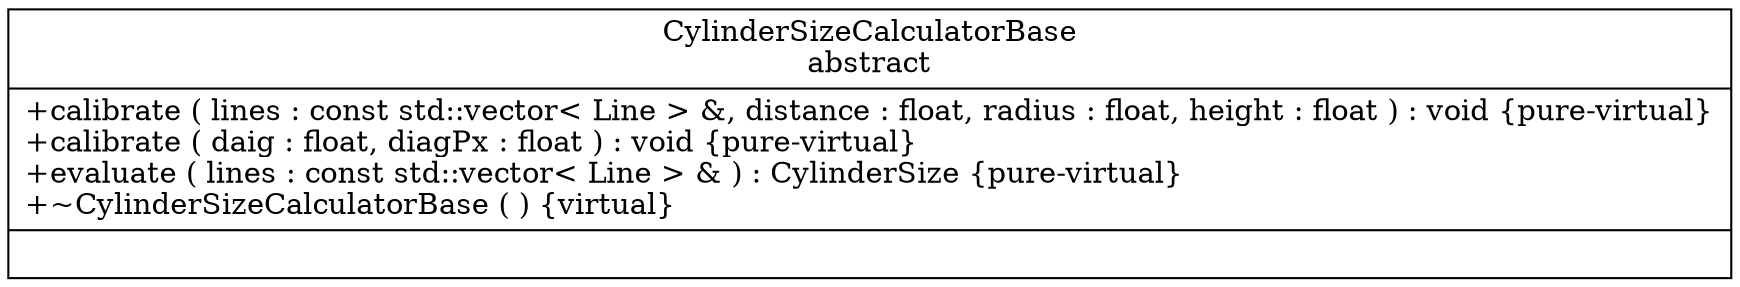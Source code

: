 digraph CylinderSizeCalculatorBase
{
graph [ rankdir="RL" ]
"df/d7d/class_cylinder_size_calculator_base" [ label="CylinderSizeCalculatorBase\nabstract\n|+calibrate ( lines : const std::vector\< Line \> &, distance : float, radius : float, height : float ) : void \{pure-virtual\}\l+calibrate ( daig : float, diagPx : float ) : void \{pure-virtual\}\l+evaluate ( lines : const std::vector\< Line \> & ) : CylinderSize \{pure-virtual\}\l+~CylinderSizeCalculatorBase (  ) \{virtual\}\l|" shape="record" ]
}